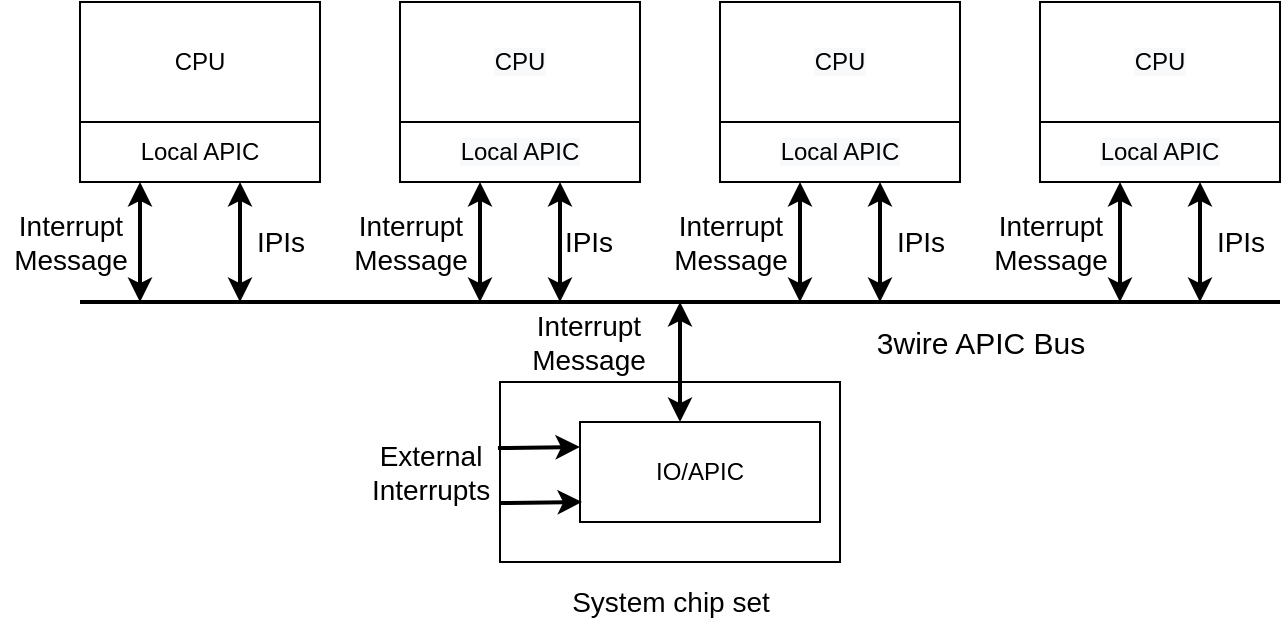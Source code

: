 <mxfile version="13.4.6" type="github">
  <diagram id="wM3jSzTMBPwH01MoTWMi" name="Page-1">
    <mxGraphModel dx="2066" dy="1105" grid="1" gridSize="10" guides="1" tooltips="1" connect="1" arrows="1" fold="1" page="1" pageScale="1" pageWidth="827" pageHeight="1169" math="0" shadow="0">
      <root>
        <mxCell id="0" />
        <mxCell id="1" parent="0" />
        <mxCell id="iAdYFZtK8A0-VhXGKXnv-1" value="CPU" style="rounded=0;whiteSpace=wrap;html=1;" vertex="1" parent="1">
          <mxGeometry x="160" y="210" width="120" height="60" as="geometry" />
        </mxCell>
        <mxCell id="iAdYFZtK8A0-VhXGKXnv-2" value="Local APIC" style="rounded=0;whiteSpace=wrap;html=1;" vertex="1" parent="1">
          <mxGeometry x="160" y="270" width="120" height="30" as="geometry" />
        </mxCell>
        <mxCell id="iAdYFZtK8A0-VhXGKXnv-3" value="&lt;meta charset=&quot;utf-8&quot;&gt;&lt;span style=&quot;color: rgb(0, 0, 0); font-family: helvetica; font-size: 12px; font-style: normal; font-weight: 400; letter-spacing: normal; text-align: center; text-indent: 0px; text-transform: none; word-spacing: 0px; background-color: rgb(248, 249, 250); display: inline; float: none;&quot;&gt;CPU&lt;/span&gt;" style="rounded=0;whiteSpace=wrap;html=1;" vertex="1" parent="1">
          <mxGeometry x="320" y="210" width="120" height="60" as="geometry" />
        </mxCell>
        <mxCell id="iAdYFZtK8A0-VhXGKXnv-4" value="&lt;meta charset=&quot;utf-8&quot;&gt;&lt;span style=&quot;color: rgb(0, 0, 0); font-family: helvetica; font-size: 12px; font-style: normal; font-weight: 400; letter-spacing: normal; text-align: center; text-indent: 0px; text-transform: none; word-spacing: 0px; background-color: rgb(248, 249, 250); display: inline; float: none;&quot;&gt;Local APIC&lt;/span&gt;" style="rounded=0;whiteSpace=wrap;html=1;" vertex="1" parent="1">
          <mxGeometry x="320" y="270" width="120" height="30" as="geometry" />
        </mxCell>
        <mxCell id="iAdYFZtK8A0-VhXGKXnv-5" value="&lt;meta charset=&quot;utf-8&quot;&gt;&lt;span style=&quot;color: rgb(0, 0, 0); font-family: helvetica; font-size: 12px; font-style: normal; font-weight: 400; letter-spacing: normal; text-align: center; text-indent: 0px; text-transform: none; word-spacing: 0px; background-color: rgb(248, 249, 250); display: inline; float: none;&quot;&gt;CPU&lt;/span&gt;" style="rounded=0;whiteSpace=wrap;html=1;" vertex="1" parent="1">
          <mxGeometry x="480" y="210" width="120" height="60" as="geometry" />
        </mxCell>
        <mxCell id="iAdYFZtK8A0-VhXGKXnv-6" value="&lt;meta charset=&quot;utf-8&quot;&gt;&lt;span style=&quot;color: rgb(0, 0, 0); font-family: helvetica; font-size: 12px; font-style: normal; font-weight: 400; letter-spacing: normal; text-align: center; text-indent: 0px; text-transform: none; word-spacing: 0px; background-color: rgb(248, 249, 250); display: inline; float: none;&quot;&gt;Local APIC&lt;/span&gt;" style="rounded=0;whiteSpace=wrap;html=1;" vertex="1" parent="1">
          <mxGeometry x="480" y="270" width="120" height="30" as="geometry" />
        </mxCell>
        <mxCell id="iAdYFZtK8A0-VhXGKXnv-7" value="&lt;meta charset=&quot;utf-8&quot;&gt;&lt;span style=&quot;color: rgb(0, 0, 0); font-family: helvetica; font-size: 12px; font-style: normal; font-weight: 400; letter-spacing: normal; text-align: center; text-indent: 0px; text-transform: none; word-spacing: 0px; background-color: rgb(248, 249, 250); display: inline; float: none;&quot;&gt;CPU&lt;/span&gt;" style="rounded=0;whiteSpace=wrap;html=1;" vertex="1" parent="1">
          <mxGeometry x="640" y="210" width="120" height="60" as="geometry" />
        </mxCell>
        <mxCell id="iAdYFZtK8A0-VhXGKXnv-8" value="&lt;meta charset=&quot;utf-8&quot;&gt;&lt;span style=&quot;color: rgb(0, 0, 0); font-family: helvetica; font-size: 12px; font-style: normal; font-weight: 400; letter-spacing: normal; text-align: center; text-indent: 0px; text-transform: none; word-spacing: 0px; background-color: rgb(248, 249, 250); display: inline; float: none;&quot;&gt;Local APIC&lt;/span&gt;" style="rounded=0;whiteSpace=wrap;html=1;" vertex="1" parent="1">
          <mxGeometry x="640" y="270" width="120" height="30" as="geometry" />
        </mxCell>
        <mxCell id="iAdYFZtK8A0-VhXGKXnv-9" value="" style="endArrow=none;html=1;strokeWidth=2;" edge="1" parent="1">
          <mxGeometry width="50" height="50" relative="1" as="geometry">
            <mxPoint x="160" y="360" as="sourcePoint" />
            <mxPoint x="760" y="360" as="targetPoint" />
          </mxGeometry>
        </mxCell>
        <mxCell id="iAdYFZtK8A0-VhXGKXnv-11" value="" style="endArrow=classic;startArrow=classic;html=1;strokeWidth=2;entryX=0.25;entryY=1;entryDx=0;entryDy=0;" edge="1" parent="1" target="iAdYFZtK8A0-VhXGKXnv-2">
          <mxGeometry width="50" height="50" relative="1" as="geometry">
            <mxPoint x="190" y="360" as="sourcePoint" />
            <mxPoint x="240" y="300" as="targetPoint" />
          </mxGeometry>
        </mxCell>
        <mxCell id="iAdYFZtK8A0-VhXGKXnv-12" value="" style="endArrow=classic;startArrow=classic;html=1;strokeWidth=2;entryX=0.25;entryY=1;entryDx=0;entryDy=0;" edge="1" parent="1">
          <mxGeometry width="50" height="50" relative="1" as="geometry">
            <mxPoint x="240" y="360" as="sourcePoint" />
            <mxPoint x="240" y="300" as="targetPoint" />
          </mxGeometry>
        </mxCell>
        <mxCell id="iAdYFZtK8A0-VhXGKXnv-13" value="" style="endArrow=classic;startArrow=classic;html=1;strokeWidth=2;entryX=0.25;entryY=1;entryDx=0;entryDy=0;" edge="1" parent="1">
          <mxGeometry width="50" height="50" relative="1" as="geometry">
            <mxPoint x="360" y="360" as="sourcePoint" />
            <mxPoint x="360" y="300" as="targetPoint" />
          </mxGeometry>
        </mxCell>
        <mxCell id="iAdYFZtK8A0-VhXGKXnv-14" value="" style="endArrow=classic;startArrow=classic;html=1;strokeWidth=2;entryX=0.25;entryY=1;entryDx=0;entryDy=0;" edge="1" parent="1">
          <mxGeometry width="50" height="50" relative="1" as="geometry">
            <mxPoint x="400" y="360" as="sourcePoint" />
            <mxPoint x="400" y="300" as="targetPoint" />
          </mxGeometry>
        </mxCell>
        <mxCell id="iAdYFZtK8A0-VhXGKXnv-15" value="" style="endArrow=classic;startArrow=classic;html=1;strokeWidth=2;entryX=0.25;entryY=1;entryDx=0;entryDy=0;" edge="1" parent="1">
          <mxGeometry width="50" height="50" relative="1" as="geometry">
            <mxPoint x="520" y="360" as="sourcePoint" />
            <mxPoint x="520" y="300" as="targetPoint" />
          </mxGeometry>
        </mxCell>
        <mxCell id="iAdYFZtK8A0-VhXGKXnv-16" value="" style="endArrow=classic;startArrow=classic;html=1;strokeWidth=2;entryX=0.25;entryY=1;entryDx=0;entryDy=0;" edge="1" parent="1">
          <mxGeometry width="50" height="50" relative="1" as="geometry">
            <mxPoint x="560" y="360" as="sourcePoint" />
            <mxPoint x="560" y="300" as="targetPoint" />
          </mxGeometry>
        </mxCell>
        <mxCell id="iAdYFZtK8A0-VhXGKXnv-17" value="" style="endArrow=classic;startArrow=classic;html=1;strokeWidth=2;entryX=0.25;entryY=1;entryDx=0;entryDy=0;" edge="1" parent="1">
          <mxGeometry width="50" height="50" relative="1" as="geometry">
            <mxPoint x="680" y="360" as="sourcePoint" />
            <mxPoint x="680" y="300" as="targetPoint" />
          </mxGeometry>
        </mxCell>
        <mxCell id="iAdYFZtK8A0-VhXGKXnv-18" value="" style="endArrow=classic;startArrow=classic;html=1;strokeWidth=2;entryX=0.25;entryY=1;entryDx=0;entryDy=0;" edge="1" parent="1">
          <mxGeometry width="50" height="50" relative="1" as="geometry">
            <mxPoint x="720" y="360" as="sourcePoint" />
            <mxPoint x="720" y="300" as="targetPoint" />
          </mxGeometry>
        </mxCell>
        <mxCell id="2" value="&lt;font style=&quot;font-size: 14px&quot;&gt;Interrupt&lt;br&gt;Message&lt;/font&gt;" style="text;html=1;align=center;verticalAlign=middle;resizable=0;points=[];autosize=1;" vertex="1" parent="1">
          <mxGeometry x="120" y="310" width="70" height="40" as="geometry" />
        </mxCell>
        <mxCell id="iAdYFZtK8A0-VhXGKXnv-19" value="&lt;font style=&quot;font-size: 14px&quot;&gt;Interrupt&lt;br&gt;Message&lt;/font&gt;" style="text;html=1;align=center;verticalAlign=middle;resizable=0;points=[];autosize=1;" vertex="1" parent="1">
          <mxGeometry x="290" y="310" width="70" height="40" as="geometry" />
        </mxCell>
        <mxCell id="iAdYFZtK8A0-VhXGKXnv-20" value="&lt;font style=&quot;font-size: 14px&quot;&gt;Interrupt&lt;br&gt;Message&lt;/font&gt;" style="text;html=1;align=center;verticalAlign=middle;resizable=0;points=[];autosize=1;" vertex="1" parent="1">
          <mxGeometry x="450" y="310" width="70" height="40" as="geometry" />
        </mxCell>
        <mxCell id="iAdYFZtK8A0-VhXGKXnv-21" value="&lt;font style=&quot;font-size: 14px&quot;&gt;Interrupt&lt;br&gt;Message&lt;/font&gt;" style="text;html=1;align=center;verticalAlign=middle;resizable=0;points=[];autosize=1;" vertex="1" parent="1">
          <mxGeometry x="610" y="310" width="70" height="40" as="geometry" />
        </mxCell>
        <mxCell id="iAdYFZtK8A0-VhXGKXnv-22" value="&lt;font style=&quot;font-size: 14px&quot;&gt;IPIs&lt;/font&gt;" style="text;html=1;align=center;verticalAlign=middle;resizable=0;points=[];autosize=1;" vertex="1" parent="1">
          <mxGeometry x="240" y="320" width="40" height="20" as="geometry" />
        </mxCell>
        <mxCell id="iAdYFZtK8A0-VhXGKXnv-23" value="&lt;font style=&quot;font-size: 14px&quot;&gt;IPIs&lt;/font&gt;" style="text;html=1;align=center;verticalAlign=middle;resizable=0;points=[];autosize=1;" vertex="1" parent="1">
          <mxGeometry x="394" y="320" width="40" height="20" as="geometry" />
        </mxCell>
        <mxCell id="iAdYFZtK8A0-VhXGKXnv-24" value="&lt;font style=&quot;font-size: 14px&quot;&gt;IPIs&lt;/font&gt;" style="text;html=1;align=center;verticalAlign=middle;resizable=0;points=[];autosize=1;" vertex="1" parent="1">
          <mxGeometry x="560" y="320" width="40" height="20" as="geometry" />
        </mxCell>
        <mxCell id="iAdYFZtK8A0-VhXGKXnv-25" value="&lt;font style=&quot;font-size: 14px&quot;&gt;IPIs&lt;/font&gt;" style="text;html=1;align=center;verticalAlign=middle;resizable=0;points=[];autosize=1;" vertex="1" parent="1">
          <mxGeometry x="720" y="320" width="40" height="20" as="geometry" />
        </mxCell>
        <mxCell id="iAdYFZtK8A0-VhXGKXnv-26" value="" style="rounded=0;whiteSpace=wrap;html=1;" vertex="1" parent="1">
          <mxGeometry x="370" y="400" width="170" height="90" as="geometry" />
        </mxCell>
        <mxCell id="iAdYFZtK8A0-VhXGKXnv-27" value="IO/APIC" style="rounded=0;whiteSpace=wrap;html=1;" vertex="1" parent="1">
          <mxGeometry x="410" y="420" width="120" height="50" as="geometry" />
        </mxCell>
        <mxCell id="iAdYFZtK8A0-VhXGKXnv-28" value="" style="endArrow=classic;html=1;strokeWidth=2;entryX=0;entryY=0.25;entryDx=0;entryDy=0;exitX=-0.006;exitY=0.367;exitDx=0;exitDy=0;exitPerimeter=0;" edge="1" parent="1" source="iAdYFZtK8A0-VhXGKXnv-26" target="iAdYFZtK8A0-VhXGKXnv-27">
          <mxGeometry width="50" height="50" relative="1" as="geometry">
            <mxPoint x="280" y="460" as="sourcePoint" />
            <mxPoint x="330" y="410" as="targetPoint" />
          </mxGeometry>
        </mxCell>
        <mxCell id="iAdYFZtK8A0-VhXGKXnv-29" value="" style="endArrow=classic;html=1;strokeWidth=2;entryX=0;entryY=0.25;entryDx=0;entryDy=0;exitX=-0.006;exitY=0.367;exitDx=0;exitDy=0;exitPerimeter=0;" edge="1" parent="1">
          <mxGeometry width="50" height="50" relative="1" as="geometry">
            <mxPoint x="370" y="460.53" as="sourcePoint" />
            <mxPoint x="411.02" y="460" as="targetPoint" />
          </mxGeometry>
        </mxCell>
        <mxCell id="iAdYFZtK8A0-VhXGKXnv-30" value="&lt;font style=&quot;font-size: 14px&quot;&gt;External&lt;br&gt;Interrupts&lt;/font&gt;" style="text;html=1;align=center;verticalAlign=middle;resizable=0;points=[];autosize=1;" vertex="1" parent="1">
          <mxGeometry x="300" y="425" width="70" height="40" as="geometry" />
        </mxCell>
        <mxCell id="iAdYFZtK8A0-VhXGKXnv-32" value="" style="endArrow=classic;startArrow=classic;html=1;strokeWidth=2;entryX=0.25;entryY=1;entryDx=0;entryDy=0;" edge="1" parent="1">
          <mxGeometry width="50" height="50" relative="1" as="geometry">
            <mxPoint x="460" y="420" as="sourcePoint" />
            <mxPoint x="460" y="360" as="targetPoint" />
          </mxGeometry>
        </mxCell>
        <mxCell id="iAdYFZtK8A0-VhXGKXnv-33" value="&lt;font style=&quot;font-size: 14px&quot;&gt;Interrupt&lt;br&gt;Message&lt;/font&gt;" style="text;html=1;align=center;verticalAlign=middle;resizable=0;points=[];autosize=1;" vertex="1" parent="1">
          <mxGeometry x="379" y="360" width="70" height="40" as="geometry" />
        </mxCell>
        <mxCell id="iAdYFZtK8A0-VhXGKXnv-34" value="&lt;font style=&quot;font-size: 14px&quot;&gt;System chip set&lt;/font&gt;" style="text;html=1;align=center;verticalAlign=middle;resizable=0;points=[];autosize=1;" vertex="1" parent="1">
          <mxGeometry x="400" y="500" width="110" height="20" as="geometry" />
        </mxCell>
        <mxCell id="iAdYFZtK8A0-VhXGKXnv-35" value="&lt;font style=&quot;font-size: 15px&quot;&gt;3wire APIC Bus&lt;/font&gt;" style="text;html=1;align=center;verticalAlign=middle;resizable=0;points=[];autosize=1;" vertex="1" parent="1">
          <mxGeometry x="550" y="370" width="120" height="20" as="geometry" />
        </mxCell>
      </root>
    </mxGraphModel>
  </diagram>
</mxfile>
